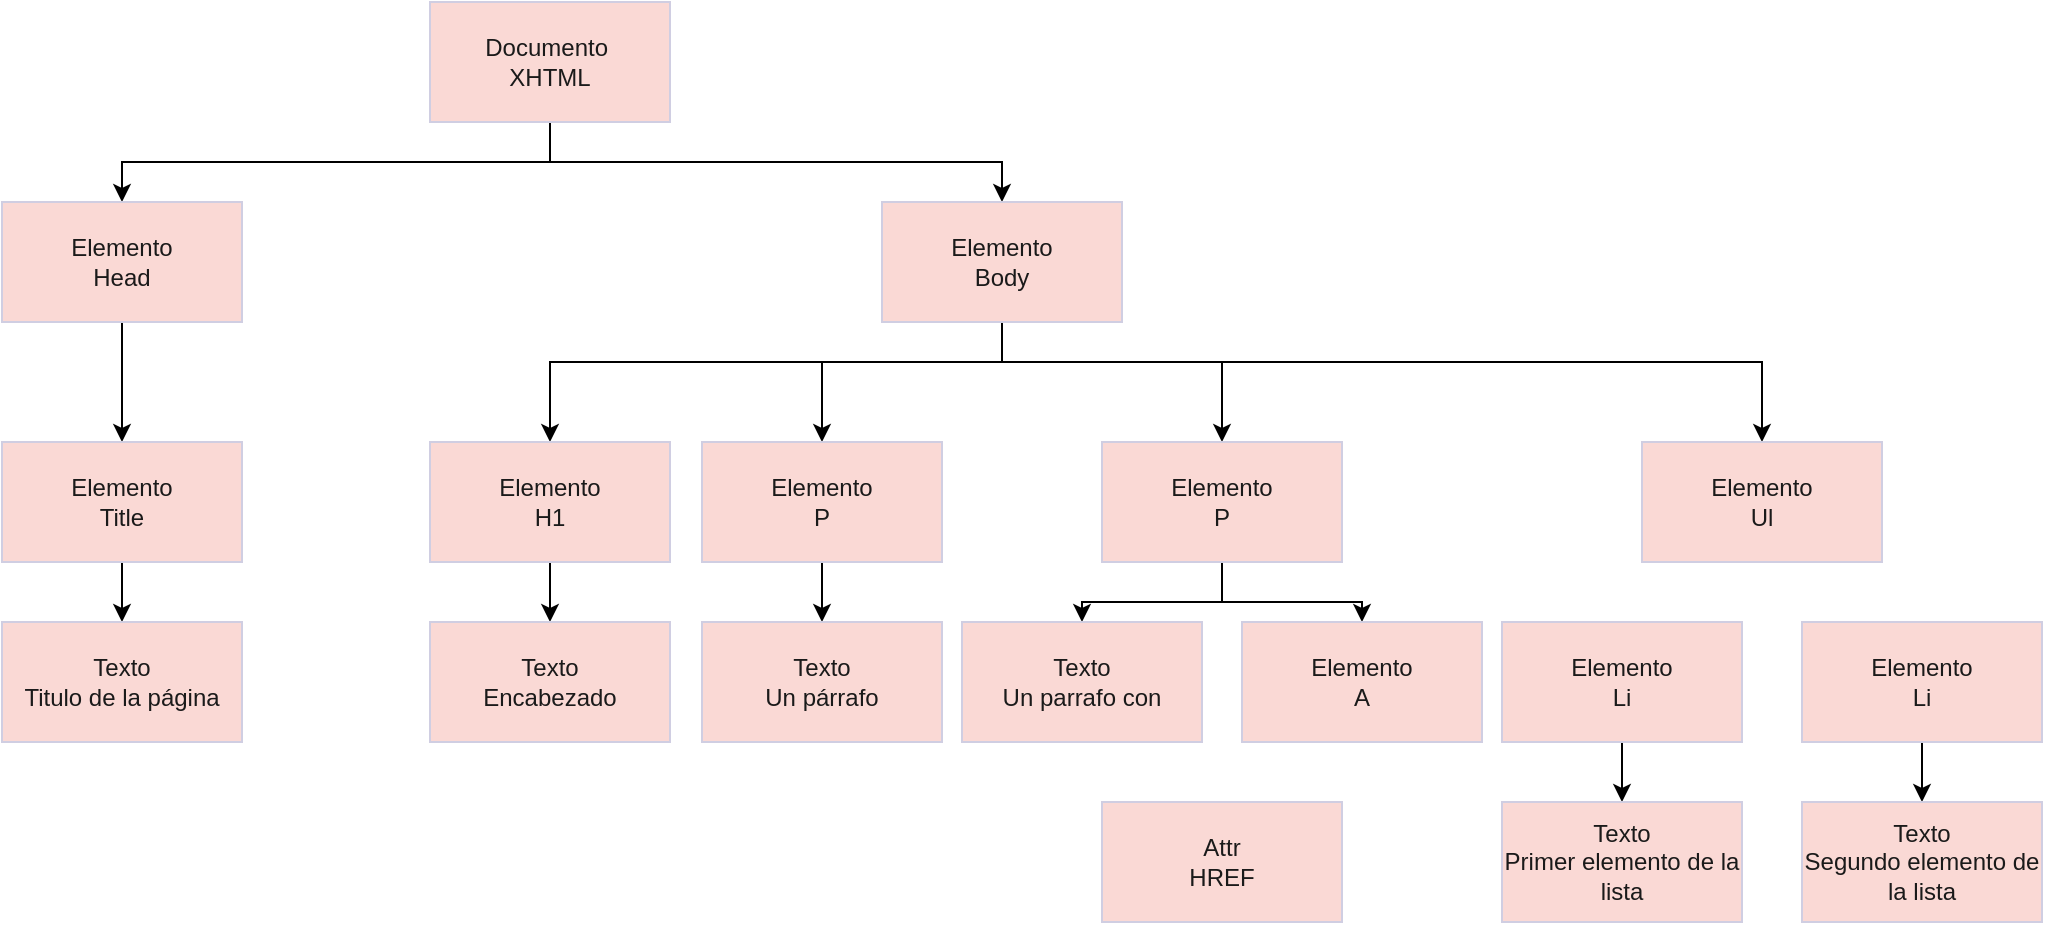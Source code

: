 <mxfile version="22.1.11" type="github">
  <diagram name="Página-1" id="35GgWt1w4V4TGdVvapww">
    <mxGraphModel dx="570" dy="620" grid="1" gridSize="10" guides="1" tooltips="1" connect="1" arrows="1" fold="1" page="1" pageScale="1" pageWidth="1169" pageHeight="827" math="0" shadow="0">
      <root>
        <mxCell id="0" />
        <mxCell id="1" parent="0" />
        <mxCell id="NSk3KKELW8-BR6B0Czky-7" style="edgeStyle=orthogonalEdgeStyle;rounded=0;orthogonalLoop=1;jettySize=auto;html=1;exitX=0.5;exitY=1;exitDx=0;exitDy=0;entryX=0.5;entryY=0;entryDx=0;entryDy=0;" edge="1" parent="1" source="NSk3KKELW8-BR6B0Czky-1" target="NSk3KKELW8-BR6B0Czky-2">
          <mxGeometry relative="1" as="geometry" />
        </mxCell>
        <mxCell id="NSk3KKELW8-BR6B0Czky-10" style="edgeStyle=orthogonalEdgeStyle;rounded=0;orthogonalLoop=1;jettySize=auto;html=1;exitX=0.5;exitY=1;exitDx=0;exitDy=0;" edge="1" parent="1" source="NSk3KKELW8-BR6B0Czky-1" target="NSk3KKELW8-BR6B0Czky-3">
          <mxGeometry relative="1" as="geometry" />
        </mxCell>
        <mxCell id="NSk3KKELW8-BR6B0Czky-1" value="Documento&amp;nbsp;&lt;br&gt;XHTML" style="rounded=0;whiteSpace=wrap;html=1;labelBackgroundColor=none;fillColor=#FAD9D5;strokeColor=#D0CEE2;fontColor=#1A1A1A;" vertex="1" parent="1">
          <mxGeometry x="274" y="60" width="120" height="60" as="geometry" />
        </mxCell>
        <mxCell id="NSk3KKELW8-BR6B0Czky-8" style="edgeStyle=orthogonalEdgeStyle;rounded=0;orthogonalLoop=1;jettySize=auto;html=1;exitX=0.5;exitY=1;exitDx=0;exitDy=0;entryX=0.5;entryY=0;entryDx=0;entryDy=0;" edge="1" parent="1" source="NSk3KKELW8-BR6B0Czky-2" target="NSk3KKELW8-BR6B0Czky-4">
          <mxGeometry relative="1" as="geometry" />
        </mxCell>
        <mxCell id="NSk3KKELW8-BR6B0Czky-2" value="Elemento&lt;br&gt;Head" style="rounded=0;whiteSpace=wrap;html=1;labelBackgroundColor=none;fillColor=#FAD9D5;strokeColor=#D0CEE2;fontColor=#1A1A1A;" vertex="1" parent="1">
          <mxGeometry x="60" y="160" width="120" height="60" as="geometry" />
        </mxCell>
        <mxCell id="NSk3KKELW8-BR6B0Czky-18" style="edgeStyle=orthogonalEdgeStyle;rounded=0;orthogonalLoop=1;jettySize=auto;html=1;entryX=0.5;entryY=0;entryDx=0;entryDy=0;exitX=0.5;exitY=1;exitDx=0;exitDy=0;" edge="1" parent="1" source="NSk3KKELW8-BR6B0Czky-3" target="NSk3KKELW8-BR6B0Czky-6">
          <mxGeometry relative="1" as="geometry">
            <mxPoint x="550" y="260" as="sourcePoint" />
            <Array as="points">
              <mxPoint x="560" y="240" />
              <mxPoint x="334" y="240" />
            </Array>
          </mxGeometry>
        </mxCell>
        <mxCell id="NSk3KKELW8-BR6B0Czky-19" style="edgeStyle=orthogonalEdgeStyle;rounded=0;orthogonalLoop=1;jettySize=auto;html=1;exitX=0.5;exitY=1;exitDx=0;exitDy=0;entryX=0.5;entryY=0;entryDx=0;entryDy=0;" edge="1" parent="1" source="NSk3KKELW8-BR6B0Czky-3" target="NSk3KKELW8-BR6B0Czky-11">
          <mxGeometry relative="1" as="geometry">
            <Array as="points">
              <mxPoint x="560" y="240" />
              <mxPoint x="470" y="240" />
            </Array>
          </mxGeometry>
        </mxCell>
        <mxCell id="NSk3KKELW8-BR6B0Czky-28" style="edgeStyle=orthogonalEdgeStyle;rounded=0;orthogonalLoop=1;jettySize=auto;html=1;exitX=0.5;exitY=1;exitDx=0;exitDy=0;entryX=0.5;entryY=0;entryDx=0;entryDy=0;" edge="1" parent="1" source="NSk3KKELW8-BR6B0Czky-3" target="NSk3KKELW8-BR6B0Czky-12">
          <mxGeometry relative="1" as="geometry">
            <Array as="points">
              <mxPoint x="560" y="240" />
              <mxPoint x="670" y="240" />
            </Array>
          </mxGeometry>
        </mxCell>
        <mxCell id="NSk3KKELW8-BR6B0Czky-31" style="edgeStyle=orthogonalEdgeStyle;rounded=0;orthogonalLoop=1;jettySize=auto;html=1;exitX=0.5;exitY=1;exitDx=0;exitDy=0;entryX=0.5;entryY=0;entryDx=0;entryDy=0;" edge="1" parent="1" source="NSk3KKELW8-BR6B0Czky-3" target="NSk3KKELW8-BR6B0Czky-15">
          <mxGeometry relative="1" as="geometry">
            <Array as="points">
              <mxPoint x="560" y="240" />
              <mxPoint x="940" y="240" />
            </Array>
          </mxGeometry>
        </mxCell>
        <mxCell id="NSk3KKELW8-BR6B0Czky-3" value="Elemento&lt;br&gt;Body" style="rounded=0;whiteSpace=wrap;html=1;labelBackgroundColor=none;fillColor=#FAD9D5;strokeColor=#D0CEE2;fontColor=#1A1A1A;" vertex="1" parent="1">
          <mxGeometry x="500" y="160" width="120" height="60" as="geometry" />
        </mxCell>
        <mxCell id="NSk3KKELW8-BR6B0Czky-9" style="edgeStyle=orthogonalEdgeStyle;rounded=0;orthogonalLoop=1;jettySize=auto;html=1;" edge="1" parent="1" source="NSk3KKELW8-BR6B0Czky-4" target="NSk3KKELW8-BR6B0Czky-5">
          <mxGeometry relative="1" as="geometry" />
        </mxCell>
        <mxCell id="NSk3KKELW8-BR6B0Czky-4" value="Elemento&lt;br&gt;Title" style="rounded=0;whiteSpace=wrap;html=1;labelBackgroundColor=none;fillColor=#FAD9D5;strokeColor=#D0CEE2;fontColor=#1A1A1A;" vertex="1" parent="1">
          <mxGeometry x="60" y="280" width="120" height="60" as="geometry" />
        </mxCell>
        <mxCell id="NSk3KKELW8-BR6B0Czky-5" value="Texto&lt;br&gt;Titulo de la página" style="rounded=0;whiteSpace=wrap;html=1;labelBackgroundColor=none;fillColor=#FAD9D5;strokeColor=#D0CEE2;fontColor=#1A1A1A;" vertex="1" parent="1">
          <mxGeometry x="60" y="370" width="120" height="60" as="geometry" />
        </mxCell>
        <mxCell id="NSk3KKELW8-BR6B0Czky-23" style="edgeStyle=orthogonalEdgeStyle;rounded=0;orthogonalLoop=1;jettySize=auto;html=1;exitX=0.5;exitY=1;exitDx=0;exitDy=0;entryX=0.5;entryY=0;entryDx=0;entryDy=0;" edge="1" parent="1" source="NSk3KKELW8-BR6B0Czky-6" target="NSk3KKELW8-BR6B0Czky-22">
          <mxGeometry relative="1" as="geometry" />
        </mxCell>
        <mxCell id="NSk3KKELW8-BR6B0Czky-6" value="Elemento&lt;br&gt;H1" style="rounded=0;whiteSpace=wrap;html=1;labelBackgroundColor=none;fillColor=#FAD9D5;strokeColor=#D0CEE2;fontColor=#1A1A1A;" vertex="1" parent="1">
          <mxGeometry x="274" y="280" width="120" height="60" as="geometry" />
        </mxCell>
        <mxCell id="NSk3KKELW8-BR6B0Czky-21" style="edgeStyle=orthogonalEdgeStyle;rounded=0;orthogonalLoop=1;jettySize=auto;html=1;exitX=0.5;exitY=1;exitDx=0;exitDy=0;entryX=0.5;entryY=0;entryDx=0;entryDy=0;" edge="1" parent="1" source="NSk3KKELW8-BR6B0Czky-11" target="NSk3KKELW8-BR6B0Czky-20">
          <mxGeometry relative="1" as="geometry" />
        </mxCell>
        <mxCell id="NSk3KKELW8-BR6B0Czky-11" value="Elemento&lt;br&gt;P" style="rounded=0;whiteSpace=wrap;html=1;labelBackgroundColor=none;fillColor=#FAD9D5;strokeColor=#D0CEE2;fontColor=#1A1A1A;" vertex="1" parent="1">
          <mxGeometry x="410" y="280" width="120" height="60" as="geometry" />
        </mxCell>
        <mxCell id="NSk3KKELW8-BR6B0Czky-14" style="edgeStyle=orthogonalEdgeStyle;rounded=0;orthogonalLoop=1;jettySize=auto;html=1;exitX=0.5;exitY=1;exitDx=0;exitDy=0;entryX=0.5;entryY=0;entryDx=0;entryDy=0;" edge="1" parent="1" source="NSk3KKELW8-BR6B0Czky-12" target="NSk3KKELW8-BR6B0Czky-13">
          <mxGeometry relative="1" as="geometry" />
        </mxCell>
        <mxCell id="NSk3KKELW8-BR6B0Czky-30" style="edgeStyle=orthogonalEdgeStyle;rounded=0;orthogonalLoop=1;jettySize=auto;html=1;exitX=0.5;exitY=1;exitDx=0;exitDy=0;entryX=0.5;entryY=0;entryDx=0;entryDy=0;" edge="1" parent="1" source="NSk3KKELW8-BR6B0Czky-12" target="NSk3KKELW8-BR6B0Czky-29">
          <mxGeometry relative="1" as="geometry" />
        </mxCell>
        <mxCell id="NSk3KKELW8-BR6B0Czky-12" value="Elemento&lt;br&gt;P" style="rounded=0;whiteSpace=wrap;html=1;labelBackgroundColor=none;fillColor=#FAD9D5;strokeColor=#D0CEE2;fontColor=#1A1A1A;" vertex="1" parent="1">
          <mxGeometry x="610" y="280" width="120" height="60" as="geometry" />
        </mxCell>
        <mxCell id="NSk3KKELW8-BR6B0Czky-13" value="Texto&lt;br&gt;Un parrafo con" style="rounded=0;whiteSpace=wrap;html=1;labelBackgroundColor=none;fillColor=#FAD9D5;strokeColor=#D0CEE2;fontColor=#1A1A1A;" vertex="1" parent="1">
          <mxGeometry x="540" y="370" width="120" height="60" as="geometry" />
        </mxCell>
        <mxCell id="NSk3KKELW8-BR6B0Czky-15" value="Elemento&lt;br&gt;Ul" style="rounded=0;whiteSpace=wrap;html=1;labelBackgroundColor=none;fillColor=#FAD9D5;strokeColor=#D0CEE2;fontColor=#1A1A1A;" vertex="1" parent="1">
          <mxGeometry x="880" y="280" width="120" height="60" as="geometry" />
        </mxCell>
        <mxCell id="NSk3KKELW8-BR6B0Czky-25" style="edgeStyle=orthogonalEdgeStyle;rounded=0;orthogonalLoop=1;jettySize=auto;html=1;exitX=0.5;exitY=1;exitDx=0;exitDy=0;entryX=0.5;entryY=0;entryDx=0;entryDy=0;" edge="1" parent="1" source="NSk3KKELW8-BR6B0Czky-16" target="NSk3KKELW8-BR6B0Czky-24">
          <mxGeometry relative="1" as="geometry" />
        </mxCell>
        <mxCell id="NSk3KKELW8-BR6B0Czky-16" value="Elemento&lt;br&gt;Li" style="rounded=0;whiteSpace=wrap;html=1;labelBackgroundColor=none;fillColor=#FAD9D5;strokeColor=#D0CEE2;fontColor=#1A1A1A;" vertex="1" parent="1">
          <mxGeometry x="810" y="370" width="120" height="60" as="geometry" />
        </mxCell>
        <mxCell id="NSk3KKELW8-BR6B0Czky-27" style="edgeStyle=orthogonalEdgeStyle;rounded=0;orthogonalLoop=1;jettySize=auto;html=1;exitX=0.5;exitY=1;exitDx=0;exitDy=0;entryX=0.5;entryY=0;entryDx=0;entryDy=0;" edge="1" parent="1" source="NSk3KKELW8-BR6B0Czky-17" target="NSk3KKELW8-BR6B0Czky-26">
          <mxGeometry relative="1" as="geometry" />
        </mxCell>
        <mxCell id="NSk3KKELW8-BR6B0Czky-17" value="Elemento&lt;br&gt;Li" style="rounded=0;whiteSpace=wrap;html=1;labelBackgroundColor=none;fillColor=#FAD9D5;strokeColor=#D0CEE2;fontColor=#1A1A1A;" vertex="1" parent="1">
          <mxGeometry x="960" y="370" width="120" height="60" as="geometry" />
        </mxCell>
        <mxCell id="NSk3KKELW8-BR6B0Czky-20" value="Texto&lt;br&gt;Un párrafo" style="rounded=0;whiteSpace=wrap;html=1;labelBackgroundColor=none;fillColor=#FAD9D5;strokeColor=#D0CEE2;fontColor=#1A1A1A;" vertex="1" parent="1">
          <mxGeometry x="410" y="370" width="120" height="60" as="geometry" />
        </mxCell>
        <mxCell id="NSk3KKELW8-BR6B0Czky-22" value="Texto&lt;br&gt;Encabezado" style="rounded=0;whiteSpace=wrap;html=1;labelBackgroundColor=none;fillColor=#FAD9D5;strokeColor=#D0CEE2;fontColor=#1A1A1A;" vertex="1" parent="1">
          <mxGeometry x="274" y="370" width="120" height="60" as="geometry" />
        </mxCell>
        <mxCell id="NSk3KKELW8-BR6B0Czky-24" value="Texto&lt;br&gt;Primer elemento de la lista" style="rounded=0;whiteSpace=wrap;html=1;labelBackgroundColor=none;fillColor=#FAD9D5;strokeColor=#D0CEE2;fontColor=#1A1A1A;" vertex="1" parent="1">
          <mxGeometry x="810" y="460" width="120" height="60" as="geometry" />
        </mxCell>
        <mxCell id="NSk3KKELW8-BR6B0Czky-26" value="Texto&lt;br&gt;Segundo elemento de la lista" style="rounded=0;whiteSpace=wrap;html=1;labelBackgroundColor=none;fillColor=#FAD9D5;strokeColor=#D0CEE2;fontColor=#1A1A1A;" vertex="1" parent="1">
          <mxGeometry x="960" y="460" width="120" height="60" as="geometry" />
        </mxCell>
        <mxCell id="NSk3KKELW8-BR6B0Czky-29" value="Elemento&lt;br&gt;A" style="rounded=0;whiteSpace=wrap;html=1;labelBackgroundColor=none;fillColor=#FAD9D5;strokeColor=#D0CEE2;fontColor=#1A1A1A;" vertex="1" parent="1">
          <mxGeometry x="680" y="370" width="120" height="60" as="geometry" />
        </mxCell>
        <mxCell id="NSk3KKELW8-BR6B0Czky-32" value="Attr&lt;br&gt;HREF" style="rounded=0;whiteSpace=wrap;html=1;labelBackgroundColor=none;fillColor=#FAD9D5;strokeColor=#D0CEE2;fontColor=#1A1A1A;" vertex="1" parent="1">
          <mxGeometry x="610" y="460" width="120" height="60" as="geometry" />
        </mxCell>
      </root>
    </mxGraphModel>
  </diagram>
</mxfile>
